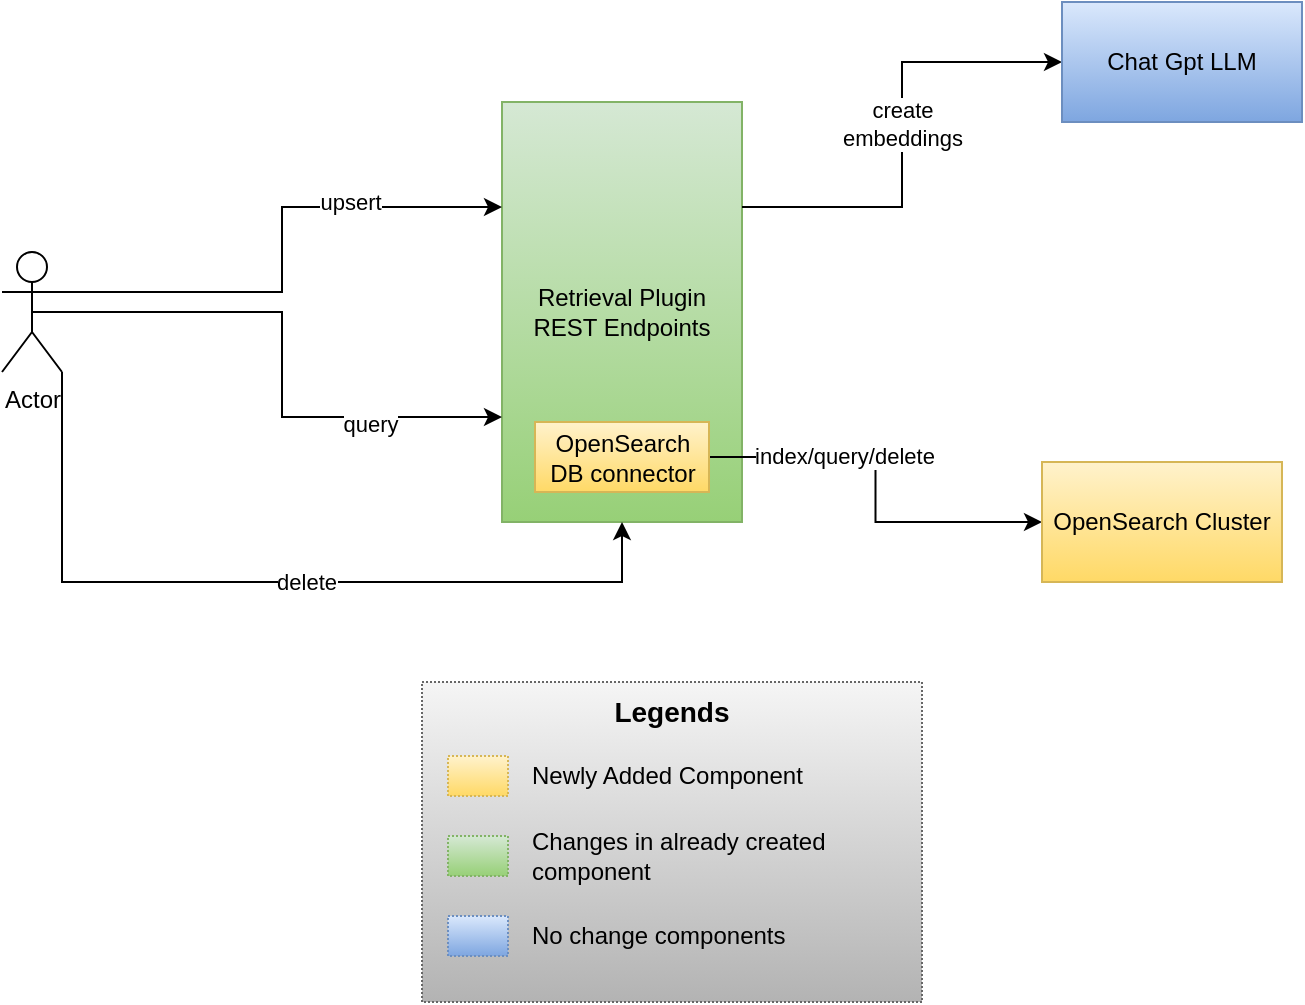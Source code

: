 <mxfile version="21.0.10" type="github"><diagram id="OTWBPmGT2mkbnGXQPJGu" name="Page-1"><mxGraphModel dx="1434" dy="772" grid="1" gridSize="10" guides="1" tooltips="1" connect="1" arrows="1" fold="1" page="1" pageScale="1" pageWidth="850" pageHeight="1100" math="0" shadow="0"><root><mxCell id="0"/><mxCell id="1" parent="0"/><mxCell id="v2_8lzb0Q4B1R9M_pPQn-1" value="Retrieval Plugin REST Endpoints" style="rounded=0;whiteSpace=wrap;html=1;fillColor=#d5e8d4;strokeColor=#82b366;gradientColor=#97d077;" vertex="1" parent="1"><mxGeometry x="350" y="100" width="120" height="210" as="geometry"/></mxCell><mxCell id="v2_8lzb0Q4B1R9M_pPQn-11" style="edgeStyle=orthogonalEdgeStyle;rounded=0;orthogonalLoop=1;jettySize=auto;html=1;exitX=1;exitY=0.25;exitDx=0;exitDy=0;" edge="1" parent="1" source="v2_8lzb0Q4B1R9M_pPQn-1" target="v2_8lzb0Q4B1R9M_pPQn-2"><mxGeometry relative="1" as="geometry"/></mxCell><mxCell id="v2_8lzb0Q4B1R9M_pPQn-14" value="create&lt;br&gt;embeddings" style="edgeLabel;html=1;align=center;verticalAlign=middle;resizable=0;points=[];" vertex="1" connectable="0" parent="v2_8lzb0Q4B1R9M_pPQn-11"><mxGeometry x="0.054" relative="1" as="geometry"><mxPoint y="1" as="offset"/></mxGeometry></mxCell><mxCell id="v2_8lzb0Q4B1R9M_pPQn-12" style="edgeStyle=orthogonalEdgeStyle;rounded=0;orthogonalLoop=1;jettySize=auto;html=1;exitX=1;exitY=0.5;exitDx=0;exitDy=0;" edge="1" parent="1" source="v2_8lzb0Q4B1R9M_pPQn-22" target="v2_8lzb0Q4B1R9M_pPQn-3"><mxGeometry relative="1" as="geometry"/></mxCell><mxCell id="v2_8lzb0Q4B1R9M_pPQn-13" value="index/query/delete" style="edgeLabel;html=1;align=center;verticalAlign=middle;resizable=0;points=[];" vertex="1" connectable="0" parent="v2_8lzb0Q4B1R9M_pPQn-12"><mxGeometry x="-0.407" y="2" relative="1" as="geometry"><mxPoint x="8" y="1" as="offset"/></mxGeometry></mxCell><mxCell id="v2_8lzb0Q4B1R9M_pPQn-2" value="Chat Gpt LLM" style="rounded=0;whiteSpace=wrap;html=1;fillColor=#dae8fc;gradientColor=#7ea6e0;strokeColor=#6c8ebf;" vertex="1" parent="1"><mxGeometry x="630" y="50" width="120" height="60" as="geometry"/></mxCell><mxCell id="v2_8lzb0Q4B1R9M_pPQn-3" value="OpenSearch Cluster" style="rounded=0;whiteSpace=wrap;html=1;fillColor=#fff2cc;gradientColor=#ffd966;strokeColor=#d6b656;" vertex="1" parent="1"><mxGeometry x="620" y="280" width="120" height="60" as="geometry"/></mxCell><mxCell id="v2_8lzb0Q4B1R9M_pPQn-5" style="edgeStyle=orthogonalEdgeStyle;rounded=0;orthogonalLoop=1;jettySize=auto;html=1;exitX=1;exitY=0.333;exitDx=0;exitDy=0;exitPerimeter=0;entryX=0;entryY=0.25;entryDx=0;entryDy=0;" edge="1" parent="1" source="v2_8lzb0Q4B1R9M_pPQn-4" target="v2_8lzb0Q4B1R9M_pPQn-1"><mxGeometry relative="1" as="geometry"/></mxCell><mxCell id="v2_8lzb0Q4B1R9M_pPQn-8" value="upsert" style="edgeLabel;html=1;align=center;verticalAlign=middle;resizable=0;points=[];" vertex="1" connectable="0" parent="v2_8lzb0Q4B1R9M_pPQn-5"><mxGeometry x="0.421" y="4" relative="1" as="geometry"><mxPoint y="1" as="offset"/></mxGeometry></mxCell><mxCell id="v2_8lzb0Q4B1R9M_pPQn-6" style="edgeStyle=orthogonalEdgeStyle;rounded=0;orthogonalLoop=1;jettySize=auto;html=1;exitX=0.5;exitY=0.5;exitDx=0;exitDy=0;exitPerimeter=0;entryX=0;entryY=0.75;entryDx=0;entryDy=0;" edge="1" parent="1" source="v2_8lzb0Q4B1R9M_pPQn-4" target="v2_8lzb0Q4B1R9M_pPQn-1"><mxGeometry relative="1" as="geometry"/></mxCell><mxCell id="v2_8lzb0Q4B1R9M_pPQn-9" value="query" style="edgeLabel;html=1;align=center;verticalAlign=middle;resizable=0;points=[];" vertex="1" connectable="0" parent="v2_8lzb0Q4B1R9M_pPQn-6"><mxGeometry x="0.541" y="-2" relative="1" as="geometry"><mxPoint y="1" as="offset"/></mxGeometry></mxCell><mxCell id="v2_8lzb0Q4B1R9M_pPQn-7" style="edgeStyle=orthogonalEdgeStyle;rounded=0;orthogonalLoop=1;jettySize=auto;html=1;exitX=1;exitY=1;exitDx=0;exitDy=0;exitPerimeter=0;entryX=0.5;entryY=1;entryDx=0;entryDy=0;" edge="1" parent="1" source="v2_8lzb0Q4B1R9M_pPQn-4" target="v2_8lzb0Q4B1R9M_pPQn-1"><mxGeometry relative="1" as="geometry"><Array as="points"><mxPoint x="130" y="340"/><mxPoint x="410" y="340"/></Array></mxGeometry></mxCell><mxCell id="v2_8lzb0Q4B1R9M_pPQn-10" value="delete" style="edgeLabel;html=1;align=center;verticalAlign=middle;resizable=0;points=[];" vertex="1" connectable="0" parent="v2_8lzb0Q4B1R9M_pPQn-7"><mxGeometry x="0.094" relative="1" as="geometry"><mxPoint as="offset"/></mxGeometry></mxCell><mxCell id="v2_8lzb0Q4B1R9M_pPQn-4" value="Actor" style="shape=umlActor;verticalLabelPosition=bottom;verticalAlign=top;html=1;outlineConnect=0;" vertex="1" parent="1"><mxGeometry x="100" y="175" width="30" height="60" as="geometry"/></mxCell><mxCell id="v2_8lzb0Q4B1R9M_pPQn-15" value="&lt;b&gt;&lt;font style=&quot;font-size: 14px;&quot;&gt;Legends&lt;/font&gt;&lt;/b&gt;" style="rounded=0;whiteSpace=wrap;html=1;dashed=1;dashPattern=1 1;fontSize=12;verticalAlign=top;fillColor=#f5f5f5;strokeColor=#666666;gradientColor=#b3b3b3;" vertex="1" parent="1"><mxGeometry x="310" y="390" width="250" height="160" as="geometry"/></mxCell><mxCell id="v2_8lzb0Q4B1R9M_pPQn-16" value="" style="rounded=0;whiteSpace=wrap;html=1;dashed=1;dashPattern=1 1;fontSize=12;fillColor=#fff2cc;strokeColor=#d6b656;gradientColor=#ffd966;" vertex="1" parent="1"><mxGeometry x="323" y="427" width="30" height="20" as="geometry"/></mxCell><mxCell id="v2_8lzb0Q4B1R9M_pPQn-17" value="Newly Added Component" style="text;html=1;strokeColor=none;fillColor=none;align=left;verticalAlign=middle;whiteSpace=wrap;rounded=0;dashed=1;dashPattern=1 1;fontSize=12;" vertex="1" parent="1"><mxGeometry x="363" y="422" width="170" height="30" as="geometry"/></mxCell><mxCell id="v2_8lzb0Q4B1R9M_pPQn-18" value="" style="rounded=0;whiteSpace=wrap;html=1;dashed=1;dashPattern=1 1;fontSize=12;fillColor=#d5e8d4;strokeColor=#82b366;gradientColor=#97d077;" vertex="1" parent="1"><mxGeometry x="323" y="467" width="30" height="20" as="geometry"/></mxCell><mxCell id="v2_8lzb0Q4B1R9M_pPQn-19" value="Changes in already created component" style="text;html=1;strokeColor=none;fillColor=none;align=left;verticalAlign=middle;whiteSpace=wrap;rounded=0;dashed=1;dashPattern=1 1;fontSize=12;" vertex="1" parent="1"><mxGeometry x="363" y="462" width="170" height="30" as="geometry"/></mxCell><mxCell id="v2_8lzb0Q4B1R9M_pPQn-20" value="" style="rounded=0;whiteSpace=wrap;html=1;dashed=1;dashPattern=1 1;fontSize=12;fillColor=#dae8fc;strokeColor=#6c8ebf;gradientColor=#7ea6e0;" vertex="1" parent="1"><mxGeometry x="323" y="507" width="30" height="20" as="geometry"/></mxCell><mxCell id="v2_8lzb0Q4B1R9M_pPQn-21" value="No change components" style="text;html=1;strokeColor=none;fillColor=none;align=left;verticalAlign=middle;whiteSpace=wrap;rounded=0;dashed=1;dashPattern=1 1;fontSize=12;" vertex="1" parent="1"><mxGeometry x="363" y="502" width="170" height="30" as="geometry"/></mxCell><mxCell id="v2_8lzb0Q4B1R9M_pPQn-22" value="OpenSearch DB connector" style="rounded=0;whiteSpace=wrap;html=1;fillColor=#fff2cc;gradientColor=#ffd966;strokeColor=#d6b656;" vertex="1" parent="1"><mxGeometry x="366.5" y="260" width="87" height="35" as="geometry"/></mxCell></root></mxGraphModel></diagram></mxfile>